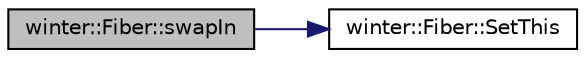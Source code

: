 digraph "winter::Fiber::swapIn"
{
 // LATEX_PDF_SIZE
  edge [fontname="Helvetica",fontsize="10",labelfontname="Helvetica",labelfontsize="10"];
  node [fontname="Helvetica",fontsize="10",shape=record];
  rankdir="LR";
  Node1 [label="winter::Fiber::swapIn",height=0.2,width=0.4,color="black", fillcolor="grey75", style="filled", fontcolor="black",tooltip="将当前协程切换到运行状态"];
  Node1 -> Node2 [color="midnightblue",fontsize="10",style="solid",fontname="Helvetica"];
  Node2 [label="winter::Fiber::SetThis",height=0.2,width=0.4,color="black", fillcolor="white", style="filled",URL="$classwinter_1_1Fiber.html#ad58ca3bef5dd8f3605436684bff8cd6f",tooltip="设置当前线程的运行协程"];
}
